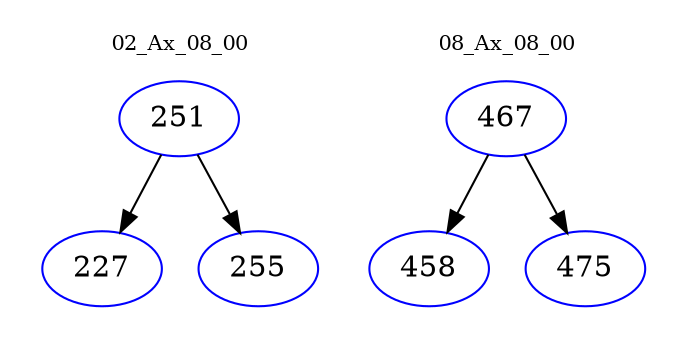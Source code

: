 digraph{
subgraph cluster_0 {
color = white
label = "02_Ax_08_00";
fontsize=10;
T0_251 [label="251", color="blue"]
T0_251 -> T0_227 [color="black"]
T0_227 [label="227", color="blue"]
T0_251 -> T0_255 [color="black"]
T0_255 [label="255", color="blue"]
}
subgraph cluster_1 {
color = white
label = "08_Ax_08_00";
fontsize=10;
T1_467 [label="467", color="blue"]
T1_467 -> T1_458 [color="black"]
T1_458 [label="458", color="blue"]
T1_467 -> T1_475 [color="black"]
T1_475 [label="475", color="blue"]
}
}
